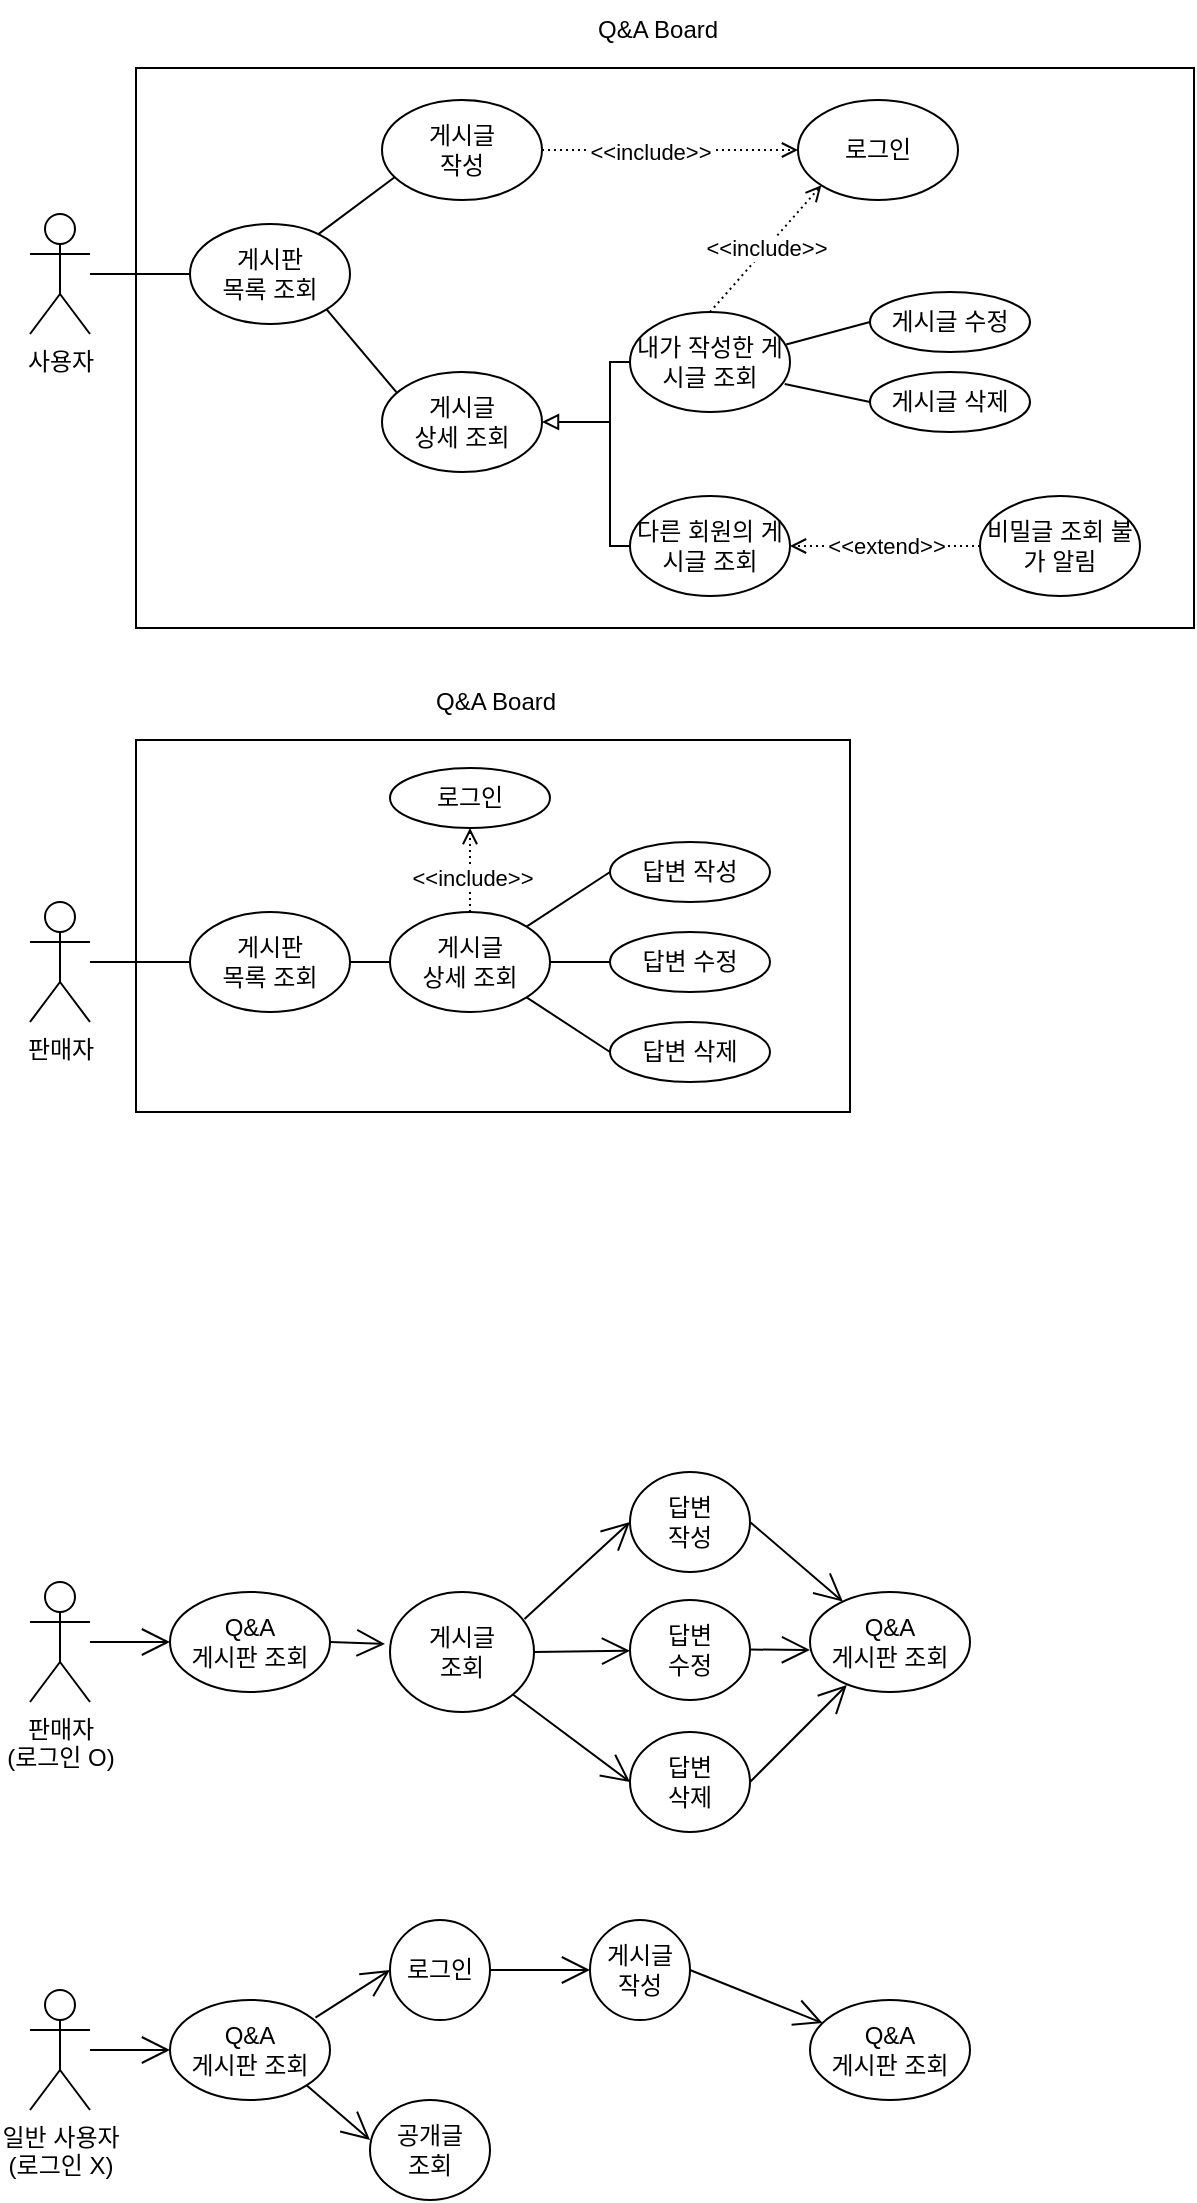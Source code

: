 <mxfile version="21.5.0" type="device">
  <diagram name="페이지-1" id="sCeh7js2PacDHhThQP-2">
    <mxGraphModel dx="794" dy="470" grid="1" gridSize="10" guides="1" tooltips="1" connect="1" arrows="1" fold="1" page="1" pageScale="1" pageWidth="827" pageHeight="1169" math="0" shadow="0">
      <root>
        <mxCell id="0" />
        <mxCell id="1" parent="0" />
        <mxCell id="3dexwqq_Uw5oGMPtdeeT-1" value="" style="rounded=0;whiteSpace=wrap;html=1;fillColor=none;" vertex="1" parent="1">
          <mxGeometry x="83" y="48" width="529" height="280" as="geometry" />
        </mxCell>
        <mxCell id="u32HJfG-j2qVjE7ilr1I-1" value="사용자" style="shape=umlActor;verticalLabelPosition=bottom;verticalAlign=top;html=1;" parent="1" vertex="1">
          <mxGeometry x="30" y="121" width="30" height="60" as="geometry" />
        </mxCell>
        <mxCell id="u32HJfG-j2qVjE7ilr1I-16" value="" style="endArrow=none;endFill=0;endSize=12;html=1;rounded=0;startArrow=none;startFill=0;" parent="1" source="u32HJfG-j2qVjE7ilr1I-1" target="u32HJfG-j2qVjE7ilr1I-4" edge="1">
          <mxGeometry width="160" relative="1" as="geometry">
            <mxPoint x="60" y="114" as="sourcePoint" />
            <mxPoint x="350" y="164" as="targetPoint" />
          </mxGeometry>
        </mxCell>
        <mxCell id="u32HJfG-j2qVjE7ilr1I-24" value="일반 사용자&lt;br&gt;(로그인 X)" style="shape=umlActor;verticalLabelPosition=bottom;verticalAlign=top;html=1;" parent="1" vertex="1">
          <mxGeometry x="30" y="1009" width="30" height="60" as="geometry" />
        </mxCell>
        <mxCell id="u32HJfG-j2qVjE7ilr1I-25" value="Q&amp;amp;A&lt;br&gt;게시판 조회" style="ellipse;whiteSpace=wrap;html=1;" parent="1" vertex="1">
          <mxGeometry x="100" y="1014" width="80" height="50" as="geometry" />
        </mxCell>
        <mxCell id="u32HJfG-j2qVjE7ilr1I-26" value="로그인" style="ellipse;whiteSpace=wrap;html=1;" parent="1" vertex="1">
          <mxGeometry x="210" y="974" width="50" height="50" as="geometry" />
        </mxCell>
        <mxCell id="u32HJfG-j2qVjE7ilr1I-28" value="공개글&lt;br&gt;조회" style="ellipse;whiteSpace=wrap;html=1;" parent="1" vertex="1">
          <mxGeometry x="200" y="1064" width="60" height="50" as="geometry" />
        </mxCell>
        <mxCell id="u32HJfG-j2qVjE7ilr1I-30" value="Q&amp;amp;A&lt;br&gt;게시판 조회" style="ellipse;whiteSpace=wrap;html=1;" parent="1" vertex="1">
          <mxGeometry x="420" y="1014" width="80" height="50" as="geometry" />
        </mxCell>
        <mxCell id="u32HJfG-j2qVjE7ilr1I-31" value="" style="endArrow=open;endFill=1;endSize=12;html=1;rounded=0;" parent="1" source="u32HJfG-j2qVjE7ilr1I-24" target="u32HJfG-j2qVjE7ilr1I-25" edge="1">
          <mxGeometry width="160" relative="1" as="geometry">
            <mxPoint x="60" y="1034" as="sourcePoint" />
            <mxPoint x="350" y="1084" as="targetPoint" />
          </mxGeometry>
        </mxCell>
        <mxCell id="u32HJfG-j2qVjE7ilr1I-32" value="" style="endArrow=open;endFill=1;endSize=12;html=1;rounded=0;exitX=0.909;exitY=0.177;exitDx=0;exitDy=0;entryX=0;entryY=0.5;entryDx=0;entryDy=0;exitPerimeter=0;" parent="1" source="u32HJfG-j2qVjE7ilr1I-25" target="u32HJfG-j2qVjE7ilr1I-26" edge="1">
          <mxGeometry width="160" relative="1" as="geometry">
            <mxPoint x="70" y="1044" as="sourcePoint" />
            <mxPoint x="110" y="1047" as="targetPoint" />
          </mxGeometry>
        </mxCell>
        <mxCell id="u32HJfG-j2qVjE7ilr1I-33" value="" style="endArrow=open;endFill=1;endSize=12;html=1;rounded=0;exitX=1;exitY=1;exitDx=0;exitDy=0;entryX=0;entryY=0.4;entryDx=0;entryDy=0;entryPerimeter=0;" parent="1" source="u32HJfG-j2qVjE7ilr1I-25" target="u32HJfG-j2qVjE7ilr1I-28" edge="1">
          <mxGeometry width="160" relative="1" as="geometry">
            <mxPoint x="183" y="1033" as="sourcePoint" />
            <mxPoint x="220" y="1009" as="targetPoint" />
          </mxGeometry>
        </mxCell>
        <mxCell id="u32HJfG-j2qVjE7ilr1I-34" value="" style="endArrow=open;endFill=1;endSize=12;html=1;rounded=0;exitX=1;exitY=0.5;exitDx=0;exitDy=0;" parent="1" source="u32HJfG-j2qVjE7ilr1I-42" target="u32HJfG-j2qVjE7ilr1I-30" edge="1">
          <mxGeometry width="160" relative="1" as="geometry">
            <mxPoint x="400" y="994" as="sourcePoint" />
            <mxPoint x="216" y="1101" as="targetPoint" />
          </mxGeometry>
        </mxCell>
        <mxCell id="u32HJfG-j2qVjE7ilr1I-42" value="게시글&lt;br&gt;작성" style="ellipse;whiteSpace=wrap;html=1;" parent="1" vertex="1">
          <mxGeometry x="310" y="974" width="50" height="50" as="geometry" />
        </mxCell>
        <mxCell id="u32HJfG-j2qVjE7ilr1I-43" value="" style="endArrow=open;endFill=1;endSize=12;html=1;rounded=0;exitX=1;exitY=0.5;exitDx=0;exitDy=0;entryX=0;entryY=0.5;entryDx=0;entryDy=0;" parent="1" source="u32HJfG-j2qVjE7ilr1I-26" target="u32HJfG-j2qVjE7ilr1I-42" edge="1">
          <mxGeometry width="160" relative="1" as="geometry">
            <mxPoint x="190" y="974" as="sourcePoint" />
            <mxPoint x="350" y="974" as="targetPoint" />
          </mxGeometry>
        </mxCell>
        <mxCell id="u32HJfG-j2qVjE7ilr1I-57" value="판매자&lt;br&gt;(로그인 O)" style="shape=umlActor;verticalLabelPosition=bottom;verticalAlign=top;html=1;" parent="1" vertex="1">
          <mxGeometry x="30" y="805" width="30" height="60" as="geometry" />
        </mxCell>
        <mxCell id="u32HJfG-j2qVjE7ilr1I-58" value="Q&amp;amp;A&lt;br&gt;게시판 조회" style="ellipse;whiteSpace=wrap;html=1;" parent="1" vertex="1">
          <mxGeometry x="100" y="810" width="80" height="50" as="geometry" />
        </mxCell>
        <mxCell id="u32HJfG-j2qVjE7ilr1I-60" value="답변 &lt;br&gt;작성" style="ellipse;whiteSpace=wrap;html=1;" parent="1" vertex="1">
          <mxGeometry x="330" y="750" width="60" height="50" as="geometry" />
        </mxCell>
        <mxCell id="u32HJfG-j2qVjE7ilr1I-61" value="게시글 &lt;br&gt;조회" style="ellipse;whiteSpace=wrap;html=1;" parent="1" vertex="1">
          <mxGeometry x="210" y="810" width="72" height="60" as="geometry" />
        </mxCell>
        <mxCell id="u32HJfG-j2qVjE7ilr1I-62" value="답변&lt;br&gt;삭제" style="ellipse;whiteSpace=wrap;html=1;" parent="1" vertex="1">
          <mxGeometry x="330" y="880" width="60" height="50" as="geometry" />
        </mxCell>
        <mxCell id="u32HJfG-j2qVjE7ilr1I-63" value="Q&amp;amp;A&lt;br&gt;게시판 조회" style="ellipse;whiteSpace=wrap;html=1;" parent="1" vertex="1">
          <mxGeometry x="420" y="810" width="80" height="50" as="geometry" />
        </mxCell>
        <mxCell id="u32HJfG-j2qVjE7ilr1I-64" value="" style="endArrow=open;endFill=1;endSize=12;html=1;rounded=0;" parent="1" source="u32HJfG-j2qVjE7ilr1I-57" target="u32HJfG-j2qVjE7ilr1I-58" edge="1">
          <mxGeometry width="160" relative="1" as="geometry">
            <mxPoint x="60" y="830" as="sourcePoint" />
            <mxPoint x="350" y="880" as="targetPoint" />
          </mxGeometry>
        </mxCell>
        <mxCell id="u32HJfG-j2qVjE7ilr1I-66" value="" style="endArrow=open;endFill=1;endSize=12;html=1;rounded=0;exitX=1;exitY=0.5;exitDx=0;exitDy=0;entryX=-0.035;entryY=0.433;entryDx=0;entryDy=0;entryPerimeter=0;" parent="1" source="u32HJfG-j2qVjE7ilr1I-58" target="u32HJfG-j2qVjE7ilr1I-61" edge="1">
          <mxGeometry width="160" relative="1" as="geometry">
            <mxPoint x="183" y="829" as="sourcePoint" />
            <mxPoint x="220" y="805" as="targetPoint" />
          </mxGeometry>
        </mxCell>
        <mxCell id="u32HJfG-j2qVjE7ilr1I-68" value="" style="endArrow=open;endFill=1;endSize=12;html=1;rounded=0;exitX=0.934;exitY=0.225;exitDx=0;exitDy=0;entryX=0;entryY=0.5;entryDx=0;entryDy=0;exitPerimeter=0;" parent="1" source="u32HJfG-j2qVjE7ilr1I-61" target="u32HJfG-j2qVjE7ilr1I-60" edge="1">
          <mxGeometry width="160" relative="1" as="geometry">
            <mxPoint x="190" y="880" as="sourcePoint" />
            <mxPoint x="350" y="880" as="targetPoint" />
          </mxGeometry>
        </mxCell>
        <mxCell id="u32HJfG-j2qVjE7ilr1I-69" value="" style="endArrow=open;endFill=1;endSize=12;html=1;rounded=0;exitX=1;exitY=1;exitDx=0;exitDy=0;entryX=0;entryY=0.5;entryDx=0;entryDy=0;" parent="1" source="u32HJfG-j2qVjE7ilr1I-61" target="u32HJfG-j2qVjE7ilr1I-62" edge="1">
          <mxGeometry width="160" relative="1" as="geometry">
            <mxPoint x="190" y="880" as="sourcePoint" />
            <mxPoint x="350" y="880" as="targetPoint" />
          </mxGeometry>
        </mxCell>
        <mxCell id="u32HJfG-j2qVjE7ilr1I-70" value="" style="endArrow=open;endFill=1;endSize=12;html=1;rounded=0;exitX=1;exitY=0.5;exitDx=0;exitDy=0;" parent="1" source="u32HJfG-j2qVjE7ilr1I-60" target="u32HJfG-j2qVjE7ilr1I-63" edge="1">
          <mxGeometry width="160" relative="1" as="geometry">
            <mxPoint x="190" y="880" as="sourcePoint" />
            <mxPoint x="350" y="880" as="targetPoint" />
          </mxGeometry>
        </mxCell>
        <mxCell id="u32HJfG-j2qVjE7ilr1I-71" value="" style="endArrow=open;endFill=1;endSize=12;html=1;rounded=0;exitX=1;exitY=0.5;exitDx=0;exitDy=0;entryX=0.23;entryY=0.93;entryDx=0;entryDy=0;entryPerimeter=0;" parent="1" source="u32HJfG-j2qVjE7ilr1I-62" target="u32HJfG-j2qVjE7ilr1I-63" edge="1">
          <mxGeometry width="160" relative="1" as="geometry">
            <mxPoint x="190" y="880" as="sourcePoint" />
            <mxPoint x="440" y="860" as="targetPoint" />
          </mxGeometry>
        </mxCell>
        <mxCell id="u32HJfG-j2qVjE7ilr1I-74" value="답변 &lt;br&gt;수정" style="ellipse;whiteSpace=wrap;html=1;" parent="1" vertex="1">
          <mxGeometry x="330" y="814" width="60" height="50" as="geometry" />
        </mxCell>
        <mxCell id="u32HJfG-j2qVjE7ilr1I-75" value="" style="endArrow=open;endFill=1;endSize=12;html=1;rounded=0;exitX=1;exitY=0.5;exitDx=0;exitDy=0;" parent="1" source="u32HJfG-j2qVjE7ilr1I-61" target="u32HJfG-j2qVjE7ilr1I-74" edge="1">
          <mxGeometry width="160" relative="1" as="geometry">
            <mxPoint x="190" y="830" as="sourcePoint" />
            <mxPoint x="350" y="830" as="targetPoint" />
          </mxGeometry>
        </mxCell>
        <mxCell id="u32HJfG-j2qVjE7ilr1I-76" value="" style="endArrow=open;endFill=1;endSize=12;html=1;rounded=0;" parent="1" edge="1">
          <mxGeometry width="160" relative="1" as="geometry">
            <mxPoint x="390" y="838.76" as="sourcePoint" />
            <mxPoint x="420" y="839" as="targetPoint" />
          </mxGeometry>
        </mxCell>
        <mxCell id="3dexwqq_Uw5oGMPtdeeT-2" value="Q&amp;amp;A Board" style="text;strokeColor=none;fillColor=none;align=left;verticalAlign=middle;spacingLeft=4;spacingRight=4;overflow=hidden;points=[[0,0.5],[1,0.5]];portConstraint=eastwest;rotatable=0;whiteSpace=wrap;html=1;" vertex="1" parent="1">
          <mxGeometry x="307.5" y="14" width="80" height="30" as="geometry" />
        </mxCell>
        <mxCell id="3dexwqq_Uw5oGMPtdeeT-23" value="" style="group" vertex="1" connectable="0" parent="1">
          <mxGeometry x="110" y="64" width="475" height="248" as="geometry" />
        </mxCell>
        <mxCell id="u32HJfG-j2qVjE7ilr1I-4" value="게시판 &lt;br&gt;목록 조회" style="ellipse;whiteSpace=wrap;html=1;" parent="3dexwqq_Uw5oGMPtdeeT-23" vertex="1">
          <mxGeometry y="62" width="80" height="50" as="geometry" />
        </mxCell>
        <mxCell id="u32HJfG-j2qVjE7ilr1I-5" value="게시글&lt;br&gt;작성" style="ellipse;whiteSpace=wrap;html=1;" parent="3dexwqq_Uw5oGMPtdeeT-23" vertex="1">
          <mxGeometry x="96" width="80" height="50" as="geometry" />
        </mxCell>
        <mxCell id="u32HJfG-j2qVjE7ilr1I-6" value="게시글 수정" style="ellipse;whiteSpace=wrap;html=1;" parent="3dexwqq_Uw5oGMPtdeeT-23" vertex="1">
          <mxGeometry x="340" y="96" width="80" height="30" as="geometry" />
        </mxCell>
        <mxCell id="u32HJfG-j2qVjE7ilr1I-7" value="게시글 &lt;br&gt;상세 조회" style="ellipse;whiteSpace=wrap;html=1;" parent="3dexwqq_Uw5oGMPtdeeT-23" vertex="1">
          <mxGeometry x="96" y="136" width="80" height="50" as="geometry" />
        </mxCell>
        <mxCell id="u32HJfG-j2qVjE7ilr1I-9" value="게시글 삭제" style="ellipse;whiteSpace=wrap;html=1;" parent="3dexwqq_Uw5oGMPtdeeT-23" vertex="1">
          <mxGeometry x="340" y="136" width="80" height="30" as="geometry" />
        </mxCell>
        <mxCell id="u32HJfG-j2qVjE7ilr1I-17" value="" style="endArrow=none;endFill=0;endSize=12;html=1;rounded=0;exitX=0.8;exitY=0.104;exitDx=0;exitDy=0;entryX=0.083;entryY=0.768;entryDx=0;entryDy=0;exitPerimeter=0;entryPerimeter=0;" parent="3dexwqq_Uw5oGMPtdeeT-23" source="u32HJfG-j2qVjE7ilr1I-4" target="u32HJfG-j2qVjE7ilr1I-5" edge="1">
          <mxGeometry width="160" relative="1" as="geometry">
            <mxPoint x="-40" y="60" as="sourcePoint" />
            <mxPoint y="63" as="targetPoint" />
          </mxGeometry>
        </mxCell>
        <mxCell id="u32HJfG-j2qVjE7ilr1I-18" value="" style="endArrow=none;endFill=0;endSize=12;html=1;rounded=0;exitX=1;exitY=1;exitDx=0;exitDy=0;entryX=0.09;entryY=0.202;entryDx=0;entryDy=0;entryPerimeter=0;" parent="3dexwqq_Uw5oGMPtdeeT-23" source="u32HJfG-j2qVjE7ilr1I-4" target="u32HJfG-j2qVjE7ilr1I-7" edge="1">
          <mxGeometry width="160" relative="1" as="geometry">
            <mxPoint x="73" y="49" as="sourcePoint" />
            <mxPoint x="110" y="25" as="targetPoint" />
          </mxGeometry>
        </mxCell>
        <mxCell id="3dexwqq_Uw5oGMPtdeeT-5" value="로그인" style="ellipse;whiteSpace=wrap;html=1;" vertex="1" parent="3dexwqq_Uw5oGMPtdeeT-23">
          <mxGeometry x="304" width="80" height="50" as="geometry" />
        </mxCell>
        <mxCell id="3dexwqq_Uw5oGMPtdeeT-8" value="&amp;lt;&amp;lt;include&amp;gt;&amp;gt;" style="rounded=0;orthogonalLoop=1;jettySize=auto;html=1;exitX=1;exitY=0.5;exitDx=0;exitDy=0;dashed=1;dashPattern=1 2;endArrow=open;endFill=0;entryX=0;entryY=0.5;entryDx=0;entryDy=0;" edge="1" parent="3dexwqq_Uw5oGMPtdeeT-23" source="u32HJfG-j2qVjE7ilr1I-5" target="3dexwqq_Uw5oGMPtdeeT-5">
          <mxGeometry x="-0.156" y="-1" relative="1" as="geometry">
            <mxPoint as="offset" />
          </mxGeometry>
        </mxCell>
        <mxCell id="3dexwqq_Uw5oGMPtdeeT-10" style="edgeStyle=orthogonalEdgeStyle;rounded=0;orthogonalLoop=1;jettySize=auto;html=1;exitX=0.5;exitY=1;exitDx=0;exitDy=0;" edge="1" parent="3dexwqq_Uw5oGMPtdeeT-23" source="u32HJfG-j2qVjE7ilr1I-7" target="u32HJfG-j2qVjE7ilr1I-7">
          <mxGeometry relative="1" as="geometry" />
        </mxCell>
        <mxCell id="3dexwqq_Uw5oGMPtdeeT-11" value="비밀글 조회 불가 알림" style="ellipse;whiteSpace=wrap;html=1;" vertex="1" parent="3dexwqq_Uw5oGMPtdeeT-23">
          <mxGeometry x="395" y="198" width="80" height="50" as="geometry" />
        </mxCell>
        <mxCell id="3dexwqq_Uw5oGMPtdeeT-14" value="내가 작성한 게시글 조회" style="ellipse;whiteSpace=wrap;html=1;" vertex="1" parent="3dexwqq_Uw5oGMPtdeeT-23">
          <mxGeometry x="220" y="106" width="80" height="50" as="geometry" />
        </mxCell>
        <mxCell id="3dexwqq_Uw5oGMPtdeeT-15" value="다른 회원의 게시글 조회" style="ellipse;whiteSpace=wrap;html=1;" vertex="1" parent="3dexwqq_Uw5oGMPtdeeT-23">
          <mxGeometry x="220" y="198" width="80" height="50" as="geometry" />
        </mxCell>
        <mxCell id="3dexwqq_Uw5oGMPtdeeT-16" value="" style="endArrow=none;html=1;rounded=0;exitX=0;exitY=0.5;exitDx=0;exitDy=0;edgeStyle=orthogonalEdgeStyle;entryX=0;entryY=0.5;entryDx=0;entryDy=0;" edge="1" parent="3dexwqq_Uw5oGMPtdeeT-23" source="3dexwqq_Uw5oGMPtdeeT-14" target="3dexwqq_Uw5oGMPtdeeT-15">
          <mxGeometry width="50" height="50" relative="1" as="geometry">
            <mxPoint x="170" y="186" as="sourcePoint" />
            <mxPoint x="220" y="136" as="targetPoint" />
            <Array as="points">
              <mxPoint x="210" y="131" />
              <mxPoint x="210" y="223" />
            </Array>
          </mxGeometry>
        </mxCell>
        <mxCell id="3dexwqq_Uw5oGMPtdeeT-17" value="" style="endArrow=block;html=1;rounded=0;entryX=1;entryY=0.5;entryDx=0;entryDy=0;endFill=0;" edge="1" parent="3dexwqq_Uw5oGMPtdeeT-23" target="u32HJfG-j2qVjE7ilr1I-7">
          <mxGeometry width="50" height="50" relative="1" as="geometry">
            <mxPoint x="210" y="161" as="sourcePoint" />
            <mxPoint x="220" y="136" as="targetPoint" />
          </mxGeometry>
        </mxCell>
        <mxCell id="3dexwqq_Uw5oGMPtdeeT-18" value="&amp;lt;&amp;lt;include&amp;gt;&amp;gt;" style="rounded=0;orthogonalLoop=1;jettySize=auto;html=1;exitX=0.5;exitY=0;exitDx=0;exitDy=0;dashed=1;dashPattern=1 2;endArrow=open;endFill=0;entryX=0;entryY=1;entryDx=0;entryDy=0;" edge="1" parent="3dexwqq_Uw5oGMPtdeeT-23" source="3dexwqq_Uw5oGMPtdeeT-14" target="3dexwqq_Uw5oGMPtdeeT-5">
          <mxGeometry relative="1" as="geometry">
            <mxPoint x="186" y="35" as="sourcePoint" />
            <mxPoint x="280" y="35" as="targetPoint" />
          </mxGeometry>
        </mxCell>
        <mxCell id="3dexwqq_Uw5oGMPtdeeT-19" value="" style="endArrow=none;html=1;rounded=0;entryX=0;entryY=0.5;entryDx=0;entryDy=0;exitX=0.976;exitY=0.325;exitDx=0;exitDy=0;exitPerimeter=0;" edge="1" parent="3dexwqq_Uw5oGMPtdeeT-23" source="3dexwqq_Uw5oGMPtdeeT-14" target="u32HJfG-j2qVjE7ilr1I-6">
          <mxGeometry width="50" height="50" relative="1" as="geometry">
            <mxPoint x="190" y="216" as="sourcePoint" />
            <mxPoint x="240" y="166" as="targetPoint" />
          </mxGeometry>
        </mxCell>
        <mxCell id="3dexwqq_Uw5oGMPtdeeT-20" value="" style="endArrow=none;html=1;rounded=0;entryX=0;entryY=0.5;entryDx=0;entryDy=0;exitX=0.967;exitY=0.721;exitDx=0;exitDy=0;exitPerimeter=0;" edge="1" parent="3dexwqq_Uw5oGMPtdeeT-23" source="3dexwqq_Uw5oGMPtdeeT-14" target="u32HJfG-j2qVjE7ilr1I-9">
          <mxGeometry width="50" height="50" relative="1" as="geometry">
            <mxPoint x="298" y="123" as="sourcePoint" />
            <mxPoint x="336" y="111" as="targetPoint" />
          </mxGeometry>
        </mxCell>
        <mxCell id="3dexwqq_Uw5oGMPtdeeT-21" value="&amp;lt;&amp;lt;extend&amp;gt;&amp;gt;" style="rounded=0;orthogonalLoop=1;jettySize=auto;html=1;exitX=0;exitY=0.5;exitDx=0;exitDy=0;dashed=1;dashPattern=1 2;endArrow=open;endFill=0;entryX=1;entryY=0.5;entryDx=0;entryDy=0;" edge="1" parent="3dexwqq_Uw5oGMPtdeeT-23" source="3dexwqq_Uw5oGMPtdeeT-11" target="3dexwqq_Uw5oGMPtdeeT-15">
          <mxGeometry relative="1" as="geometry">
            <mxPoint x="270" y="116" as="sourcePoint" />
            <mxPoint x="326" y="53" as="targetPoint" />
          </mxGeometry>
        </mxCell>
        <mxCell id="3dexwqq_Uw5oGMPtdeeT-24" value="" style="rounded=0;whiteSpace=wrap;html=1;fillColor=none;" vertex="1" parent="1">
          <mxGeometry x="83" y="384" width="357" height="186" as="geometry" />
        </mxCell>
        <mxCell id="3dexwqq_Uw5oGMPtdeeT-25" value="판매자" style="shape=umlActor;verticalLabelPosition=bottom;verticalAlign=top;html=1;" vertex="1" parent="1">
          <mxGeometry x="30" y="465" width="30" height="60" as="geometry" />
        </mxCell>
        <mxCell id="3dexwqq_Uw5oGMPtdeeT-26" value="" style="endArrow=none;endFill=0;endSize=12;html=1;rounded=0;startArrow=none;startFill=0;" edge="1" source="3dexwqq_Uw5oGMPtdeeT-25" target="3dexwqq_Uw5oGMPtdeeT-29" parent="1">
          <mxGeometry width="160" relative="1" as="geometry">
            <mxPoint x="60" y="458" as="sourcePoint" />
            <mxPoint x="350" y="508" as="targetPoint" />
          </mxGeometry>
        </mxCell>
        <mxCell id="3dexwqq_Uw5oGMPtdeeT-27" value="Q&amp;amp;A Board" style="text;strokeColor=none;fillColor=none;align=left;verticalAlign=middle;spacingLeft=4;spacingRight=4;overflow=hidden;points=[[0,0.5],[1,0.5]];portConstraint=eastwest;rotatable=0;whiteSpace=wrap;html=1;" vertex="1" parent="1">
          <mxGeometry x="226.5" y="350" width="80" height="30" as="geometry" />
        </mxCell>
        <mxCell id="3dexwqq_Uw5oGMPtdeeT-29" value="게시판 &lt;br&gt;목록 조회" style="ellipse;whiteSpace=wrap;html=1;" vertex="1" parent="1">
          <mxGeometry x="110" y="470" width="80" height="50" as="geometry" />
        </mxCell>
        <mxCell id="3dexwqq_Uw5oGMPtdeeT-32" value="게시글 &lt;br&gt;상세 조회" style="ellipse;whiteSpace=wrap;html=1;" vertex="1" parent="1">
          <mxGeometry x="210" y="470" width="80" height="50" as="geometry" />
        </mxCell>
        <mxCell id="3dexwqq_Uw5oGMPtdeeT-35" value="" style="endArrow=none;endFill=0;endSize=12;html=1;rounded=0;exitX=1;exitY=0.5;exitDx=0;exitDy=0;entryX=0;entryY=0.5;entryDx=0;entryDy=0;" edge="1" parent="1" source="3dexwqq_Uw5oGMPtdeeT-29" target="3dexwqq_Uw5oGMPtdeeT-32">
          <mxGeometry width="160" relative="1" as="geometry">
            <mxPoint x="183" y="457" as="sourcePoint" />
            <mxPoint x="220" y="433" as="targetPoint" />
          </mxGeometry>
        </mxCell>
        <mxCell id="3dexwqq_Uw5oGMPtdeeT-36" value="로그인" style="ellipse;whiteSpace=wrap;html=1;" vertex="1" parent="1">
          <mxGeometry x="210" y="398" width="80" height="30" as="geometry" />
        </mxCell>
        <mxCell id="3dexwqq_Uw5oGMPtdeeT-37" value="&amp;lt;&amp;lt;include&amp;gt;&amp;gt;" style="rounded=0;orthogonalLoop=1;jettySize=auto;html=1;exitX=0.5;exitY=0;exitDx=0;exitDy=0;dashed=1;dashPattern=1 2;endArrow=open;endFill=0;entryX=0.5;entryY=1;entryDx=0;entryDy=0;" edge="1" parent="1" source="3dexwqq_Uw5oGMPtdeeT-32" target="3dexwqq_Uw5oGMPtdeeT-36">
          <mxGeometry x="-0.156" y="-1" relative="1" as="geometry">
            <mxPoint as="offset" />
          </mxGeometry>
        </mxCell>
        <mxCell id="3dexwqq_Uw5oGMPtdeeT-38" style="edgeStyle=orthogonalEdgeStyle;rounded=0;orthogonalLoop=1;jettySize=auto;html=1;exitX=0.5;exitY=1;exitDx=0;exitDy=0;" edge="1" parent="1" source="3dexwqq_Uw5oGMPtdeeT-32" target="3dexwqq_Uw5oGMPtdeeT-32">
          <mxGeometry relative="1" as="geometry" />
        </mxCell>
        <mxCell id="3dexwqq_Uw5oGMPtdeeT-41" value="답변 작성" style="ellipse;whiteSpace=wrap;html=1;" vertex="1" parent="1">
          <mxGeometry x="320" y="435" width="80" height="30" as="geometry" />
        </mxCell>
        <mxCell id="3dexwqq_Uw5oGMPtdeeT-54" value="답변 수정" style="ellipse;whiteSpace=wrap;html=1;" vertex="1" parent="1">
          <mxGeometry x="320" y="480" width="80" height="30" as="geometry" />
        </mxCell>
        <mxCell id="3dexwqq_Uw5oGMPtdeeT-55" value="답변 삭제" style="ellipse;whiteSpace=wrap;html=1;" vertex="1" parent="1">
          <mxGeometry x="320" y="525" width="80" height="30" as="geometry" />
        </mxCell>
        <mxCell id="3dexwqq_Uw5oGMPtdeeT-57" value="" style="endArrow=none;html=1;rounded=0;exitX=1;exitY=0;exitDx=0;exitDy=0;entryX=0;entryY=0.5;entryDx=0;entryDy=0;" edge="1" parent="1" source="3dexwqq_Uw5oGMPtdeeT-32" target="3dexwqq_Uw5oGMPtdeeT-41">
          <mxGeometry width="50" height="50" relative="1" as="geometry">
            <mxPoint x="290" y="498" as="sourcePoint" />
            <mxPoint x="340" y="448" as="targetPoint" />
          </mxGeometry>
        </mxCell>
        <mxCell id="3dexwqq_Uw5oGMPtdeeT-58" value="" style="endArrow=none;html=1;rounded=0;exitX=1;exitY=0.5;exitDx=0;exitDy=0;entryX=0;entryY=0.5;entryDx=0;entryDy=0;" edge="1" parent="1" source="3dexwqq_Uw5oGMPtdeeT-32" target="3dexwqq_Uw5oGMPtdeeT-54">
          <mxGeometry width="50" height="50" relative="1" as="geometry">
            <mxPoint x="320" y="538" as="sourcePoint" />
            <mxPoint x="370" y="488" as="targetPoint" />
          </mxGeometry>
        </mxCell>
        <mxCell id="3dexwqq_Uw5oGMPtdeeT-59" value="" style="endArrow=none;html=1;rounded=0;exitX=1;exitY=1;exitDx=0;exitDy=0;entryX=0;entryY=0.5;entryDx=0;entryDy=0;" edge="1" parent="1" source="3dexwqq_Uw5oGMPtdeeT-32" target="3dexwqq_Uw5oGMPtdeeT-55">
          <mxGeometry width="50" height="50" relative="1" as="geometry">
            <mxPoint x="320" y="538" as="sourcePoint" />
            <mxPoint x="370" y="488" as="targetPoint" />
          </mxGeometry>
        </mxCell>
      </root>
    </mxGraphModel>
  </diagram>
</mxfile>
